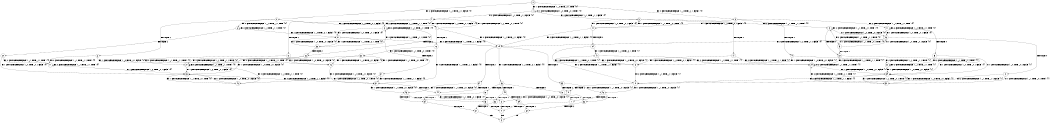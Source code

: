 digraph BCG {
size = "7, 10.5";
center = TRUE;
node [shape = circle];
0 [peripheries = 2];
0 -> 1 [label = "EX !1 !ATOMIC_EXCH_BRANCH (1, +0, TRUE, +0, 1, TRUE) !{0}"];
0 -> 2 [label = "EX !2 !ATOMIC_EXCH_BRANCH (1, +1, TRUE, +1, 1, FALSE) !{0}"];
0 -> 3 [label = "EX !0 !ATOMIC_EXCH_BRANCH (1, +1, TRUE, +1, 1, FALSE) !{0}"];
1 -> 4 [label = "EX !2 !ATOMIC_EXCH_BRANCH (1, +1, TRUE, +1, 1, FALSE) !{0}"];
1 -> 5 [label = "EX !0 !ATOMIC_EXCH_BRANCH (1, +1, TRUE, +1, 1, FALSE) !{0}"];
1 -> 1 [label = "EX !1 !ATOMIC_EXCH_BRANCH (1, +0, TRUE, +0, 1, TRUE) !{0}"];
2 -> 6 [label = "TERMINATE !2"];
2 -> 7 [label = "EX !1 !ATOMIC_EXCH_BRANCH (1, +0, TRUE, +0, 1, FALSE) !{0}"];
2 -> 8 [label = "EX !0 !ATOMIC_EXCH_BRANCH (1, +1, TRUE, +1, 1, TRUE) !{0}"];
3 -> 9 [label = "TERMINATE !0"];
3 -> 10 [label = "EX !1 !ATOMIC_EXCH_BRANCH (1, +0, TRUE, +0, 1, FALSE) !{0}"];
3 -> 11 [label = "EX !2 !ATOMIC_EXCH_BRANCH (1, +1, TRUE, +1, 1, TRUE) !{0}"];
4 -> 12 [label = "TERMINATE !2"];
4 -> 13 [label = "EX !0 !ATOMIC_EXCH_BRANCH (1, +1, TRUE, +1, 1, TRUE) !{0}"];
4 -> 7 [label = "EX !1 !ATOMIC_EXCH_BRANCH (1, +0, TRUE, +0, 1, FALSE) !{0}"];
5 -> 14 [label = "TERMINATE !0"];
5 -> 15 [label = "EX !2 !ATOMIC_EXCH_BRANCH (1, +1, TRUE, +1, 1, TRUE) !{0}"];
5 -> 10 [label = "EX !1 !ATOMIC_EXCH_BRANCH (1, +0, TRUE, +0, 1, FALSE) !{0}"];
6 -> 16 [label = "EX !1 !ATOMIC_EXCH_BRANCH (1, +0, TRUE, +0, 1, FALSE) !{0}"];
6 -> 17 [label = "EX !0 !ATOMIC_EXCH_BRANCH (1, +1, TRUE, +1, 1, TRUE) !{0}"];
7 -> 18 [label = "TERMINATE !2"];
7 -> 19 [label = "EX !0 !ATOMIC_EXCH_BRANCH (1, +1, TRUE, +1, 1, FALSE) !{0}"];
7 -> 4 [label = "EX !1 !ATOMIC_EXCH_BRANCH (1, +1, TRUE, +0, 1, TRUE) !{0}"];
8 -> 20 [label = "TERMINATE !2"];
8 -> 21 [label = "EX !1 !ATOMIC_EXCH_BRANCH (1, +0, TRUE, +0, 1, FALSE) !{0}"];
8 -> 8 [label = "EX !0 !ATOMIC_EXCH_BRANCH (1, +1, TRUE, +1, 1, TRUE) !{0}"];
9 -> 22 [label = "EX !2 !ATOMIC_EXCH_BRANCH (1, +1, TRUE, +1, 1, TRUE) !{1}"];
9 -> 23 [label = "EX !1 !ATOMIC_EXCH_BRANCH (1, +0, TRUE, +0, 1, FALSE) !{1}"];
10 -> 24 [label = "TERMINATE !0"];
10 -> 19 [label = "EX !2 !ATOMIC_EXCH_BRANCH (1, +1, TRUE, +1, 1, FALSE) !{0}"];
10 -> 5 [label = "EX !1 !ATOMIC_EXCH_BRANCH (1, +1, TRUE, +0, 1, TRUE) !{0}"];
11 -> 25 [label = "TERMINATE !0"];
11 -> 26 [label = "EX !1 !ATOMIC_EXCH_BRANCH (1, +0, TRUE, +0, 1, FALSE) !{0}"];
11 -> 11 [label = "EX !2 !ATOMIC_EXCH_BRANCH (1, +1, TRUE, +1, 1, TRUE) !{0}"];
12 -> 27 [label = "EX !0 !ATOMIC_EXCH_BRANCH (1, +1, TRUE, +1, 1, TRUE) !{0}"];
12 -> 16 [label = "EX !1 !ATOMIC_EXCH_BRANCH (1, +0, TRUE, +0, 1, FALSE) !{0}"];
13 -> 28 [label = "TERMINATE !2"];
13 -> 21 [label = "EX !1 !ATOMIC_EXCH_BRANCH (1, +0, TRUE, +0, 1, FALSE) !{0}"];
13 -> 13 [label = "EX !0 !ATOMIC_EXCH_BRANCH (1, +1, TRUE, +1, 1, TRUE) !{0}"];
14 -> 29 [label = "EX !2 !ATOMIC_EXCH_BRANCH (1, +1, TRUE, +1, 1, TRUE) !{1}"];
14 -> 23 [label = "EX !1 !ATOMIC_EXCH_BRANCH (1, +0, TRUE, +0, 1, FALSE) !{1}"];
15 -> 30 [label = "TERMINATE !0"];
15 -> 15 [label = "EX !2 !ATOMIC_EXCH_BRANCH (1, +1, TRUE, +1, 1, TRUE) !{0}"];
15 -> 26 [label = "EX !1 !ATOMIC_EXCH_BRANCH (1, +0, TRUE, +0, 1, FALSE) !{0}"];
16 -> 31 [label = "EX !0 !ATOMIC_EXCH_BRANCH (1, +1, TRUE, +1, 1, FALSE) !{0}"];
16 -> 32 [label = "EX !1 !ATOMIC_EXCH_BRANCH (1, +1, TRUE, +0, 1, TRUE) !{0}"];
17 -> 33 [label = "EX !1 !ATOMIC_EXCH_BRANCH (1, +0, TRUE, +0, 1, FALSE) !{0}"];
17 -> 17 [label = "EX !0 !ATOMIC_EXCH_BRANCH (1, +1, TRUE, +1, 1, TRUE) !{0}"];
18 -> 31 [label = "EX !0 !ATOMIC_EXCH_BRANCH (1, +1, TRUE, +1, 1, FALSE) !{0}"];
18 -> 32 [label = "EX !1 !ATOMIC_EXCH_BRANCH (1, +1, TRUE, +0, 1, TRUE) !{0}"];
19 -> 34 [label = "TERMINATE !2"];
19 -> 35 [label = "TERMINATE !0"];
19 -> 36 [label = "EX !1 !ATOMIC_EXCH_BRANCH (1, +1, TRUE, +0, 1, FALSE) !{0}"];
20 -> 33 [label = "EX !1 !ATOMIC_EXCH_BRANCH (1, +0, TRUE, +0, 1, FALSE) !{0}"];
20 -> 17 [label = "EX !0 !ATOMIC_EXCH_BRANCH (1, +1, TRUE, +1, 1, TRUE) !{0}"];
21 -> 37 [label = "TERMINATE !2"];
21 -> 38 [label = "EX !1 !ATOMIC_EXCH_BRANCH (1, +1, TRUE, +0, 1, TRUE) !{0}"];
21 -> 19 [label = "EX !0 !ATOMIC_EXCH_BRANCH (1, +1, TRUE, +1, 1, FALSE) !{0}"];
22 -> 39 [label = "EX !1 !ATOMIC_EXCH_BRANCH (1, +0, TRUE, +0, 1, FALSE) !{1}"];
22 -> 22 [label = "EX !2 !ATOMIC_EXCH_BRANCH (1, +1, TRUE, +1, 1, TRUE) !{1}"];
23 -> 40 [label = "EX !2 !ATOMIC_EXCH_BRANCH (1, +1, TRUE, +1, 1, FALSE) !{1}"];
23 -> 41 [label = "EX !1 !ATOMIC_EXCH_BRANCH (1, +1, TRUE, +0, 1, TRUE) !{1}"];
24 -> 40 [label = "EX !2 !ATOMIC_EXCH_BRANCH (1, +1, TRUE, +1, 1, FALSE) !{1}"];
24 -> 41 [label = "EX !1 !ATOMIC_EXCH_BRANCH (1, +1, TRUE, +0, 1, TRUE) !{1}"];
25 -> 39 [label = "EX !1 !ATOMIC_EXCH_BRANCH (1, +0, TRUE, +0, 1, FALSE) !{1}"];
25 -> 22 [label = "EX !2 !ATOMIC_EXCH_BRANCH (1, +1, TRUE, +1, 1, TRUE) !{1}"];
26 -> 42 [label = "TERMINATE !0"];
26 -> 19 [label = "EX !2 !ATOMIC_EXCH_BRANCH (1, +1, TRUE, +1, 1, FALSE) !{0}"];
26 -> 43 [label = "EX !1 !ATOMIC_EXCH_BRANCH (1, +1, TRUE, +0, 1, TRUE) !{0}"];
27 -> 33 [label = "EX !1 !ATOMIC_EXCH_BRANCH (1, +0, TRUE, +0, 1, FALSE) !{0}"];
27 -> 27 [label = "EX !0 !ATOMIC_EXCH_BRANCH (1, +1, TRUE, +1, 1, TRUE) !{0}"];
28 -> 33 [label = "EX !1 !ATOMIC_EXCH_BRANCH (1, +0, TRUE, +0, 1, FALSE) !{0}"];
28 -> 27 [label = "EX !0 !ATOMIC_EXCH_BRANCH (1, +1, TRUE, +1, 1, TRUE) !{0}"];
29 -> 29 [label = "EX !2 !ATOMIC_EXCH_BRANCH (1, +1, TRUE, +1, 1, TRUE) !{1}"];
29 -> 39 [label = "EX !1 !ATOMIC_EXCH_BRANCH (1, +0, TRUE, +0, 1, FALSE) !{1}"];
30 -> 29 [label = "EX !2 !ATOMIC_EXCH_BRANCH (1, +1, TRUE, +1, 1, TRUE) !{1}"];
30 -> 39 [label = "EX !1 !ATOMIC_EXCH_BRANCH (1, +0, TRUE, +0, 1, FALSE) !{1}"];
31 -> 44 [label = "TERMINATE !0"];
31 -> 45 [label = "EX !1 !ATOMIC_EXCH_BRANCH (1, +1, TRUE, +0, 1, FALSE) !{0}"];
32 -> 27 [label = "EX !0 !ATOMIC_EXCH_BRANCH (1, +1, TRUE, +1, 1, TRUE) !{0}"];
32 -> 16 [label = "EX !1 !ATOMIC_EXCH_BRANCH (1, +0, TRUE, +0, 1, FALSE) !{0}"];
33 -> 46 [label = "EX !1 !ATOMIC_EXCH_BRANCH (1, +1, TRUE, +0, 1, TRUE) !{0}"];
33 -> 31 [label = "EX !0 !ATOMIC_EXCH_BRANCH (1, +1, TRUE, +1, 1, FALSE) !{0}"];
34 -> 44 [label = "TERMINATE !0"];
34 -> 45 [label = "EX !1 !ATOMIC_EXCH_BRANCH (1, +1, TRUE, +0, 1, FALSE) !{0}"];
35 -> 47 [label = "TERMINATE !2"];
35 -> 48 [label = "EX !1 !ATOMIC_EXCH_BRANCH (1, +1, TRUE, +0, 1, FALSE) !{1}"];
36 -> 49 [label = "TERMINATE !1"];
36 -> 50 [label = "TERMINATE !2"];
36 -> 51 [label = "TERMINATE !0"];
37 -> 46 [label = "EX !1 !ATOMIC_EXCH_BRANCH (1, +1, TRUE, +0, 1, TRUE) !{0}"];
37 -> 31 [label = "EX !0 !ATOMIC_EXCH_BRANCH (1, +1, TRUE, +1, 1, FALSE) !{0}"];
38 -> 28 [label = "TERMINATE !2"];
38 -> 21 [label = "EX !1 !ATOMIC_EXCH_BRANCH (1, +0, TRUE, +0, 1, FALSE) !{0}"];
38 -> 13 [label = "EX !0 !ATOMIC_EXCH_BRANCH (1, +1, TRUE, +1, 1, TRUE) !{0}"];
39 -> 40 [label = "EX !2 !ATOMIC_EXCH_BRANCH (1, +1, TRUE, +1, 1, FALSE) !{1}"];
39 -> 52 [label = "EX !1 !ATOMIC_EXCH_BRANCH (1, +1, TRUE, +0, 1, TRUE) !{1}"];
40 -> 47 [label = "TERMINATE !2"];
40 -> 48 [label = "EX !1 !ATOMIC_EXCH_BRANCH (1, +1, TRUE, +0, 1, FALSE) !{1}"];
41 -> 29 [label = "EX !2 !ATOMIC_EXCH_BRANCH (1, +1, TRUE, +1, 1, TRUE) !{1}"];
41 -> 23 [label = "EX !1 !ATOMIC_EXCH_BRANCH (1, +0, TRUE, +0, 1, FALSE) !{1}"];
42 -> 40 [label = "EX !2 !ATOMIC_EXCH_BRANCH (1, +1, TRUE, +1, 1, FALSE) !{1}"];
42 -> 52 [label = "EX !1 !ATOMIC_EXCH_BRANCH (1, +1, TRUE, +0, 1, TRUE) !{1}"];
43 -> 30 [label = "TERMINATE !0"];
43 -> 15 [label = "EX !2 !ATOMIC_EXCH_BRANCH (1, +1, TRUE, +1, 1, TRUE) !{0}"];
43 -> 26 [label = "EX !1 !ATOMIC_EXCH_BRANCH (1, +0, TRUE, +0, 1, FALSE) !{0}"];
44 -> 53 [label = "EX !1 !ATOMIC_EXCH_BRANCH (1, +1, TRUE, +0, 1, FALSE) !{1}"];
45 -> 54 [label = "TERMINATE !1"];
45 -> 55 [label = "TERMINATE !0"];
46 -> 33 [label = "EX !1 !ATOMIC_EXCH_BRANCH (1, +0, TRUE, +0, 1, FALSE) !{0}"];
46 -> 27 [label = "EX !0 !ATOMIC_EXCH_BRANCH (1, +1, TRUE, +1, 1, TRUE) !{0}"];
47 -> 53 [label = "EX !1 !ATOMIC_EXCH_BRANCH (1, +1, TRUE, +0, 1, FALSE) !{1}"];
48 -> 56 [label = "TERMINATE !1"];
48 -> 57 [label = "TERMINATE !2"];
49 -> 58 [label = "TERMINATE !2"];
49 -> 59 [label = "TERMINATE !0"];
50 -> 54 [label = "TERMINATE !1"];
50 -> 55 [label = "TERMINATE !0"];
51 -> 56 [label = "TERMINATE !1"];
51 -> 57 [label = "TERMINATE !2"];
52 -> 29 [label = "EX !2 !ATOMIC_EXCH_BRANCH (1, +1, TRUE, +1, 1, TRUE) !{1}"];
52 -> 39 [label = "EX !1 !ATOMIC_EXCH_BRANCH (1, +0, TRUE, +0, 1, FALSE) !{1}"];
53 -> 60 [label = "TERMINATE !1"];
54 -> 61 [label = "TERMINATE !0"];
55 -> 60 [label = "TERMINATE !1"];
56 -> 62 [label = "TERMINATE !2"];
57 -> 60 [label = "TERMINATE !1"];
58 -> 61 [label = "TERMINATE !0"];
59 -> 62 [label = "TERMINATE !2"];
60 -> 63 [label = "exit"];
61 -> 63 [label = "exit"];
62 -> 63 [label = "exit"];
}
